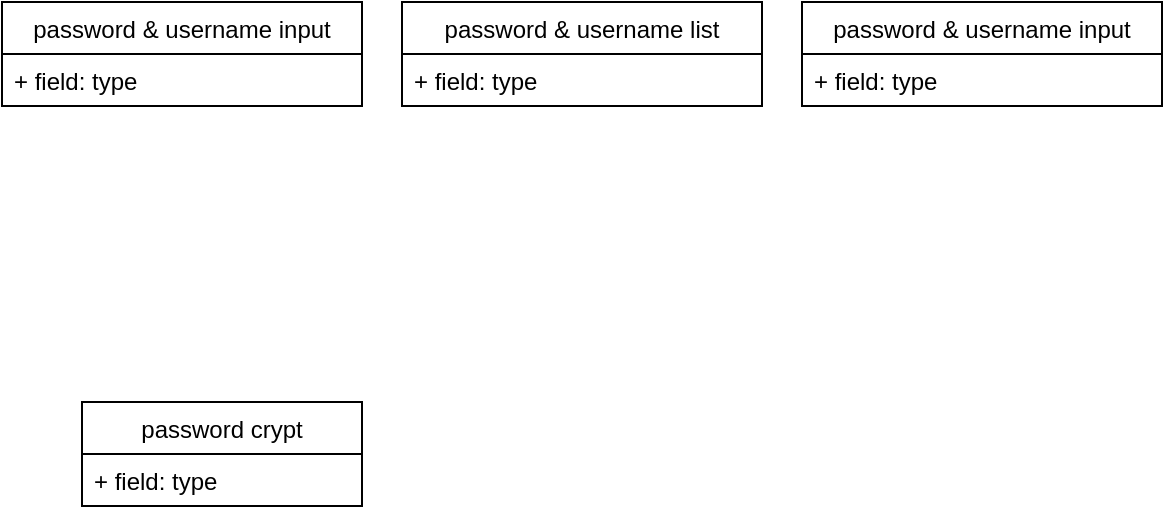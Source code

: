 <mxfile version="20.6.2" type="device"><diagram id="8ruFmcTGp-4TGaIrQ6Ru" name="Страница 1"><mxGraphModel dx="1406" dy="836" grid="1" gridSize="10" guides="1" tooltips="1" connect="1" arrows="1" fold="1" page="1" pageScale="1" pageWidth="827" pageHeight="1169" math="0" shadow="0"><root><mxCell id="0"/><mxCell id="1" parent="0"/><mxCell id="aCqR4Mtd7u5Cl1iRFKTi-1" value="password crypt" style="swimlane;fontStyle=0;childLayout=stackLayout;horizontal=1;startSize=26;fillColor=none;horizontalStack=0;resizeParent=1;resizeParentMax=0;resizeLast=0;collapsible=1;marginBottom=0;" vertex="1" parent="1"><mxGeometry x="80" y="310" width="140" height="52" as="geometry"/></mxCell><mxCell id="aCqR4Mtd7u5Cl1iRFKTi-3" value="+ field: type" style="text;strokeColor=none;fillColor=none;align=left;verticalAlign=top;spacingLeft=4;spacingRight=4;overflow=hidden;rotatable=0;points=[[0,0.5],[1,0.5]];portConstraint=eastwest;" vertex="1" parent="aCqR4Mtd7u5Cl1iRFKTi-1"><mxGeometry y="26" width="140" height="26" as="geometry"/></mxCell><mxCell id="aCqR4Mtd7u5Cl1iRFKTi-6" value="password &amp; username input" style="swimlane;fontStyle=0;childLayout=stackLayout;horizontal=1;startSize=26;fillColor=none;horizontalStack=0;resizeParent=1;resizeParentMax=0;resizeLast=0;collapsible=1;marginBottom=0;" vertex="1" parent="1"><mxGeometry x="40" y="110" width="180" height="52" as="geometry"/></mxCell><mxCell id="aCqR4Mtd7u5Cl1iRFKTi-7" value="+ field: type" style="text;strokeColor=none;fillColor=none;align=left;verticalAlign=top;spacingLeft=4;spacingRight=4;overflow=hidden;rotatable=0;points=[[0,0.5],[1,0.5]];portConstraint=eastwest;" vertex="1" parent="aCqR4Mtd7u5Cl1iRFKTi-6"><mxGeometry y="26" width="180" height="26" as="geometry"/></mxCell><mxCell id="aCqR4Mtd7u5Cl1iRFKTi-9" value="password &amp; username list" style="swimlane;fontStyle=0;childLayout=stackLayout;horizontal=1;startSize=26;fillColor=none;horizontalStack=0;resizeParent=1;resizeParentMax=0;resizeLast=0;collapsible=1;marginBottom=0;" vertex="1" parent="1"><mxGeometry x="240" y="110" width="180" height="52" as="geometry"/></mxCell><mxCell id="aCqR4Mtd7u5Cl1iRFKTi-10" value="+ field: type" style="text;strokeColor=none;fillColor=none;align=left;verticalAlign=top;spacingLeft=4;spacingRight=4;overflow=hidden;rotatable=0;points=[[0,0.5],[1,0.5]];portConstraint=eastwest;" vertex="1" parent="aCqR4Mtd7u5Cl1iRFKTi-9"><mxGeometry y="26" width="180" height="26" as="geometry"/></mxCell><mxCell id="aCqR4Mtd7u5Cl1iRFKTi-11" value="password &amp; username input" style="swimlane;fontStyle=0;childLayout=stackLayout;horizontal=1;startSize=26;fillColor=none;horizontalStack=0;resizeParent=1;resizeParentMax=0;resizeLast=0;collapsible=1;marginBottom=0;" vertex="1" parent="1"><mxGeometry x="440" y="110" width="180" height="52" as="geometry"/></mxCell><mxCell id="aCqR4Mtd7u5Cl1iRFKTi-12" value="+ field: type" style="text;strokeColor=none;fillColor=none;align=left;verticalAlign=top;spacingLeft=4;spacingRight=4;overflow=hidden;rotatable=0;points=[[0,0.5],[1,0.5]];portConstraint=eastwest;" vertex="1" parent="aCqR4Mtd7u5Cl1iRFKTi-11"><mxGeometry y="26" width="180" height="26" as="geometry"/></mxCell></root></mxGraphModel></diagram></mxfile>